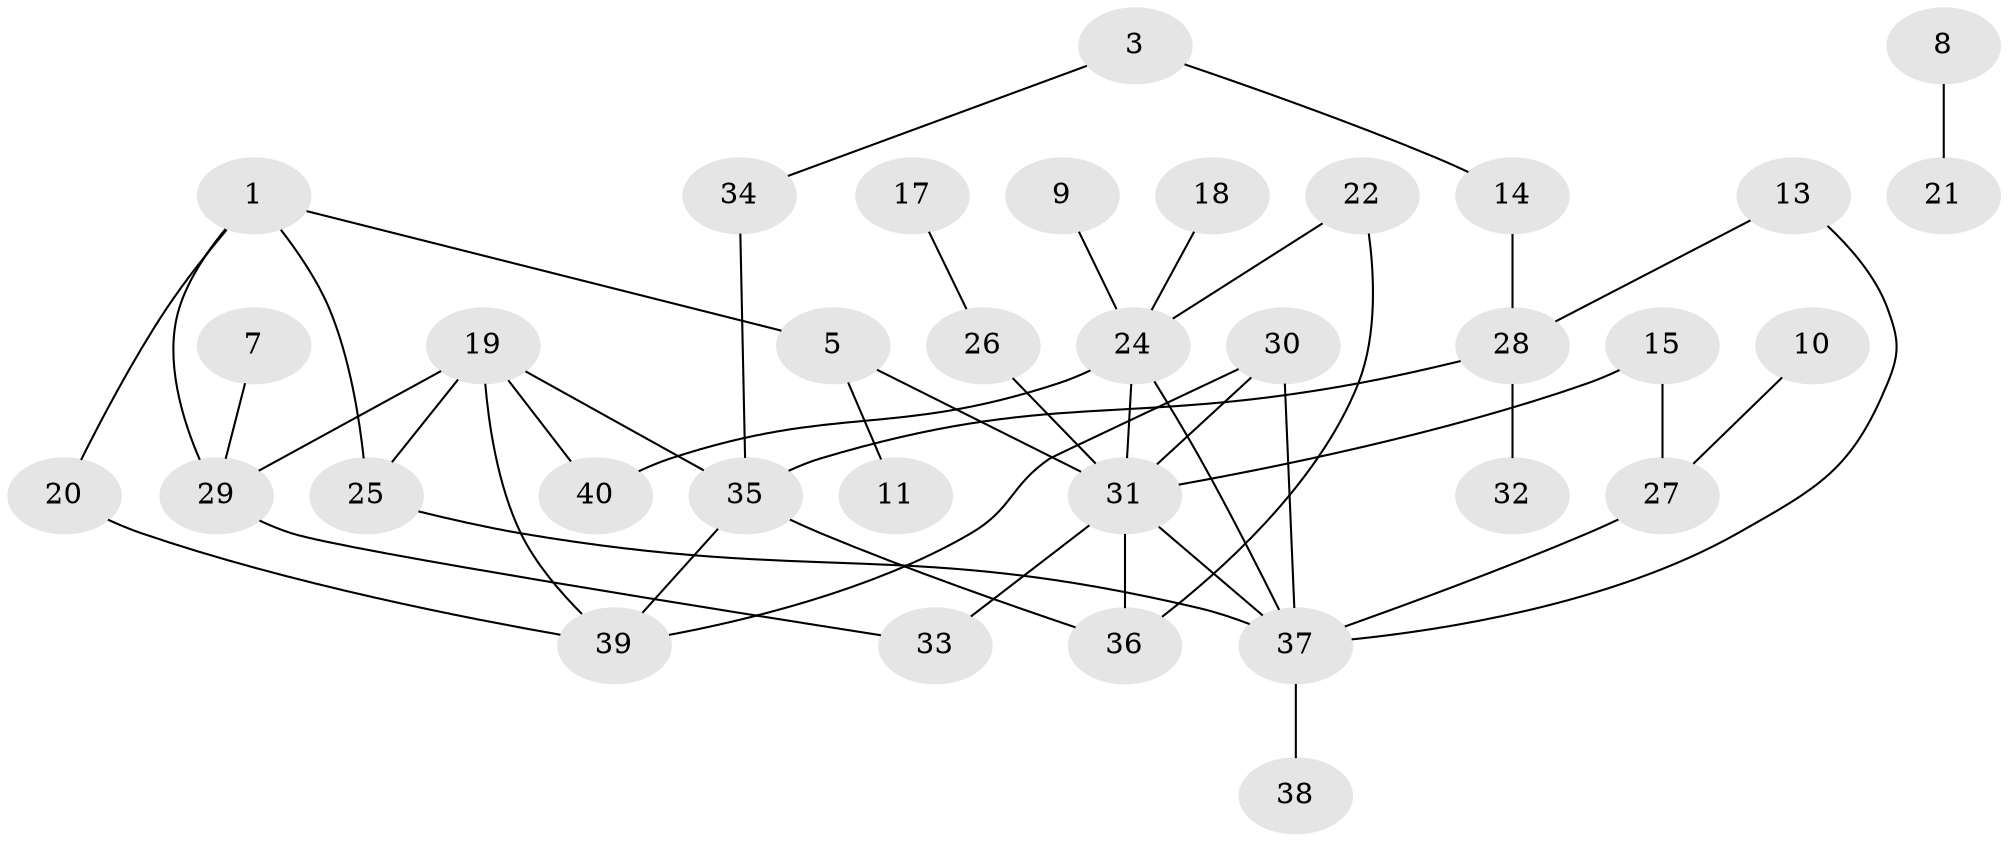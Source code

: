 // original degree distribution, {1: 0.24050632911392406, 5: 0.0379746835443038, 6: 0.012658227848101266, 2: 0.31645569620253167, 4: 0.12658227848101267, 0: 0.06329113924050633, 3: 0.20253164556962025}
// Generated by graph-tools (version 1.1) at 2025/49/03/09/25 03:49:08]
// undirected, 34 vertices, 46 edges
graph export_dot {
graph [start="1"]
  node [color=gray90,style=filled];
  1;
  3;
  5;
  7;
  8;
  9;
  10;
  11;
  13;
  14;
  15;
  17;
  18;
  19;
  20;
  21;
  22;
  24;
  25;
  26;
  27;
  28;
  29;
  30;
  31;
  32;
  33;
  34;
  35;
  36;
  37;
  38;
  39;
  40;
  1 -- 5 [weight=1.0];
  1 -- 20 [weight=1.0];
  1 -- 25 [weight=1.0];
  1 -- 29 [weight=1.0];
  3 -- 14 [weight=1.0];
  3 -- 34 [weight=1.0];
  5 -- 11 [weight=1.0];
  5 -- 31 [weight=2.0];
  7 -- 29 [weight=1.0];
  8 -- 21 [weight=1.0];
  9 -- 24 [weight=1.0];
  10 -- 27 [weight=1.0];
  13 -- 28 [weight=1.0];
  13 -- 37 [weight=1.0];
  14 -- 28 [weight=1.0];
  15 -- 27 [weight=1.0];
  15 -- 31 [weight=1.0];
  17 -- 26 [weight=1.0];
  18 -- 24 [weight=1.0];
  19 -- 25 [weight=1.0];
  19 -- 29 [weight=1.0];
  19 -- 35 [weight=1.0];
  19 -- 39 [weight=1.0];
  19 -- 40 [weight=1.0];
  20 -- 39 [weight=1.0];
  22 -- 24 [weight=1.0];
  22 -- 36 [weight=1.0];
  24 -- 31 [weight=1.0];
  24 -- 37 [weight=1.0];
  24 -- 40 [weight=1.0];
  25 -- 37 [weight=1.0];
  26 -- 31 [weight=1.0];
  27 -- 37 [weight=1.0];
  28 -- 32 [weight=1.0];
  28 -- 35 [weight=1.0];
  29 -- 33 [weight=1.0];
  30 -- 31 [weight=1.0];
  30 -- 37 [weight=1.0];
  30 -- 39 [weight=1.0];
  31 -- 33 [weight=1.0];
  31 -- 36 [weight=3.0];
  31 -- 37 [weight=1.0];
  34 -- 35 [weight=1.0];
  35 -- 36 [weight=1.0];
  35 -- 39 [weight=1.0];
  37 -- 38 [weight=1.0];
}
